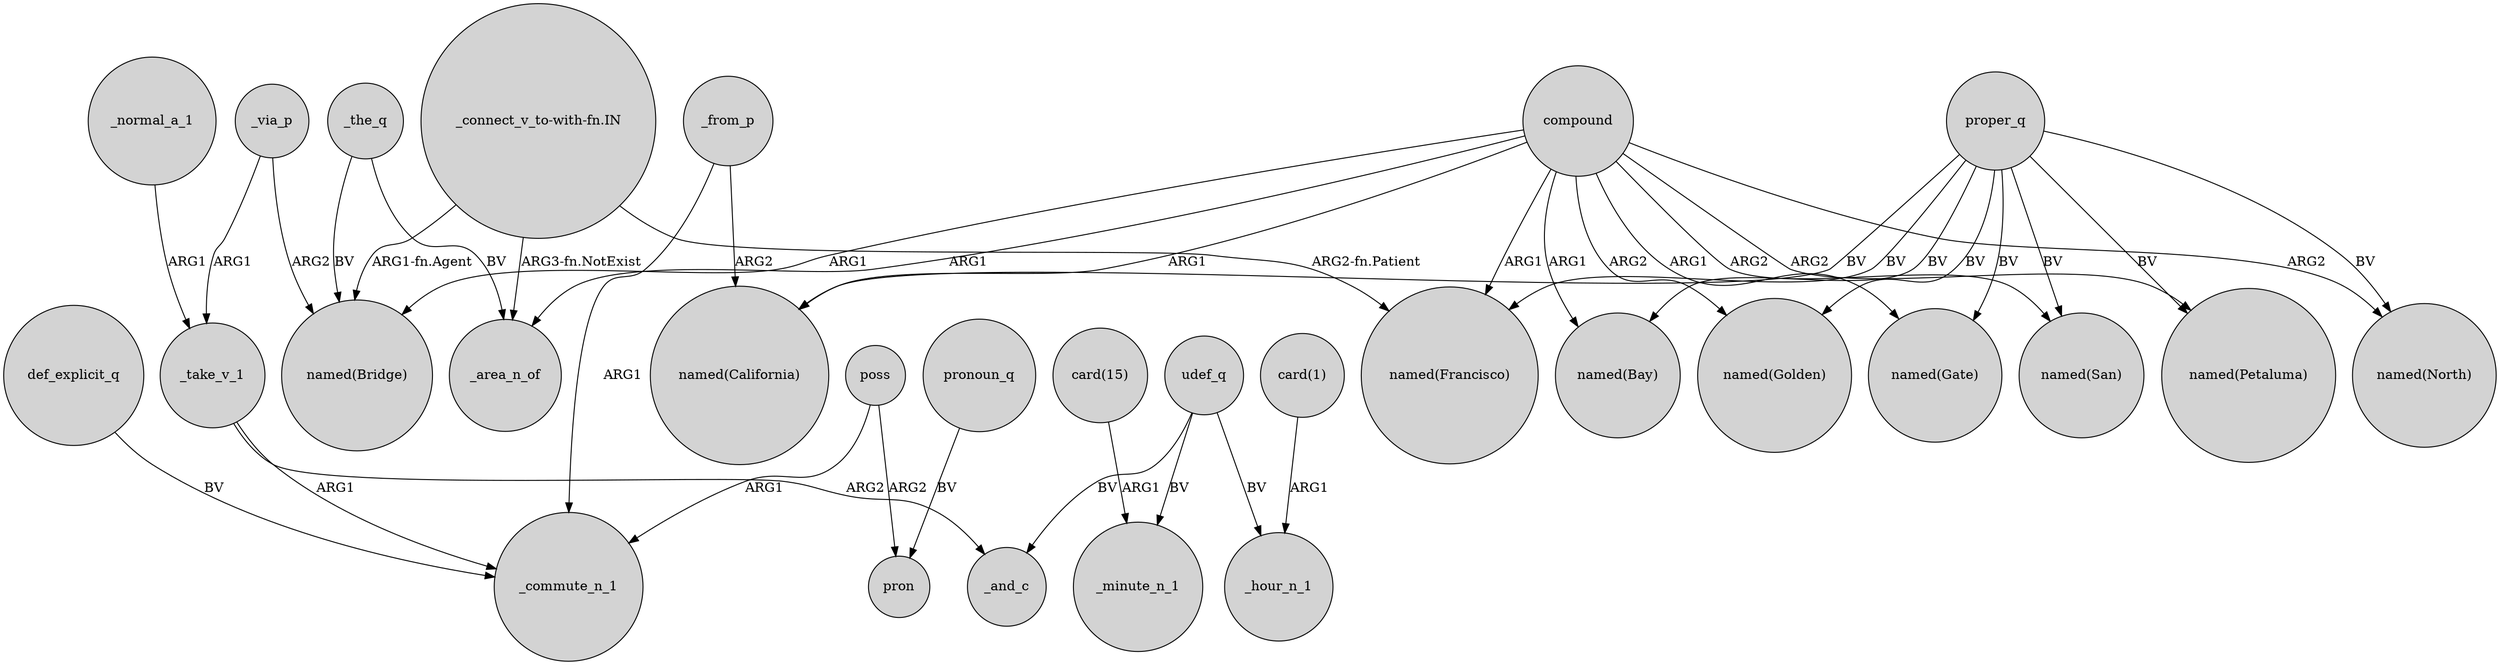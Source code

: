 digraph {
	node [shape=circle style=filled]
	compound -> "named(Golden)" [label=ARG2]
	compound -> "named(North)" [label=ARG2]
	_from_p -> "named(California)" [label=ARG2]
	"_connect_v_to-with-fn.IN" -> "named(Bridge)" [label="ARG1-fn.Agent"]
	proper_q -> "named(North)" [label=BV]
	poss -> pron [label=ARG2]
	"_connect_v_to-with-fn.IN" -> _area_n_of [label="ARG3-fn.NotExist"]
	proper_q -> "named(Francisco)" [label=BV]
	proper_q -> "named(Bay)" [label=BV]
	compound -> "named(San)" [label=ARG2]
	_via_p -> _take_v_1 [label=ARG1]
	"card(15)" -> _minute_n_1 [label=ARG1]
	udef_q -> _hour_n_1 [label=BV]
	proper_q -> "named(California)" [label=BV]
	_take_v_1 -> _commute_n_1 [label=ARG1]
	"card(1)" -> _hour_n_1 [label=ARG1]
	_via_p -> "named(Bridge)" [label=ARG2]
	compound -> "named(Petaluma)" [label=ARG2]
	proper_q -> "named(Golden)" [label=BV]
	pronoun_q -> pron [label=BV]
	_take_v_1 -> _and_c [label=ARG2]
	compound -> "named(California)" [label=ARG1]
	_normal_a_1 -> _take_v_1 [label=ARG1]
	poss -> _commute_n_1 [label=ARG1]
	def_explicit_q -> _commute_n_1 [label=BV]
	_from_p -> _commute_n_1 [label=ARG1]
	compound -> "named(Francisco)" [label=ARG1]
	_the_q -> _area_n_of [label=BV]
	compound -> "named(Bridge)" [label=ARG1]
	compound -> "named(Bay)" [label=ARG1]
	proper_q -> "named(Gate)" [label=BV]
	proper_q -> "named(San)" [label=BV]
	compound -> "named(Gate)" [label=ARG1]
	udef_q -> _and_c [label=BV]
	_the_q -> "named(Bridge)" [label=BV]
	"_connect_v_to-with-fn.IN" -> "named(Francisco)" [label="ARG2-fn.Patient"]
	proper_q -> "named(Petaluma)" [label=BV]
	compound -> _area_n_of [label=ARG1]
	udef_q -> _minute_n_1 [label=BV]
}
